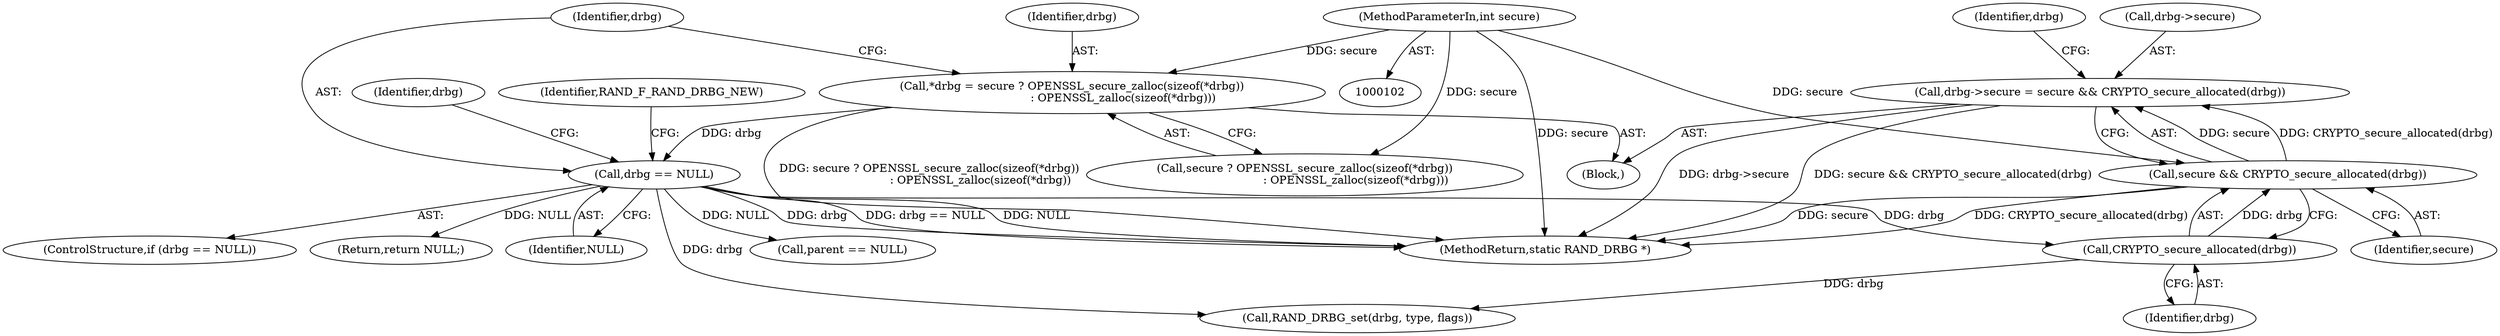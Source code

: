 digraph "0_openssl_1b0fe00e2704b5e20334a16d3c9099d1ba2ef1be_1@API" {
"1000131" [label="(Call,drbg->secure = secure && CRYPTO_secure_allocated(drbg))"];
"1000135" [label="(Call,secure && CRYPTO_secure_allocated(drbg))"];
"1000103" [label="(MethodParameterIn,int secure)"];
"1000137" [label="(Call,CRYPTO_secure_allocated(drbg))"];
"1000122" [label="(Call,drbg == NULL)"];
"1000109" [label="(Call,*drbg = secure ? OPENSSL_secure_zalloc(sizeof(*drbg))\n                             : OPENSSL_zalloc(sizeof(*drbg)))"];
"1000137" [label="(Call,CRYPTO_secure_allocated(drbg))"];
"1000136" [label="(Identifier,secure)"];
"1000123" [label="(Identifier,drbg)"];
"1000107" [label="(Block,)"];
"1000133" [label="(Identifier,drbg)"];
"1000245" [label="(MethodReturn,static RAND_DRBG *)"];
"1000132" [label="(Call,drbg->secure)"];
"1000127" [label="(Identifier,RAND_F_RAND_DRBG_NEW)"];
"1000111" [label="(Call,secure ? OPENSSL_secure_zalloc(sizeof(*drbg))\n                             : OPENSSL_zalloc(sizeof(*drbg)))"];
"1000124" [label="(Identifier,NULL)"];
"1000131" [label="(Call,drbg->secure = secure && CRYPTO_secure_allocated(drbg))"];
"1000103" [label="(MethodParameterIn,int secure)"];
"1000110" [label="(Identifier,drbg)"];
"1000208" [label="(Call,RAND_DRBG_set(drbg, type, flags))"];
"1000150" [label="(Call,parent == NULL)"];
"1000141" [label="(Identifier,drbg)"];
"1000135" [label="(Call,secure && CRYPTO_secure_allocated(drbg))"];
"1000121" [label="(ControlStructure,if (drbg == NULL))"];
"1000129" [label="(Return,return NULL;)"];
"1000122" [label="(Call,drbg == NULL)"];
"1000138" [label="(Identifier,drbg)"];
"1000109" [label="(Call,*drbg = secure ? OPENSSL_secure_zalloc(sizeof(*drbg))\n                             : OPENSSL_zalloc(sizeof(*drbg)))"];
"1000131" -> "1000107"  [label="AST: "];
"1000131" -> "1000135"  [label="CFG: "];
"1000132" -> "1000131"  [label="AST: "];
"1000135" -> "1000131"  [label="AST: "];
"1000141" -> "1000131"  [label="CFG: "];
"1000131" -> "1000245"  [label="DDG: drbg->secure"];
"1000131" -> "1000245"  [label="DDG: secure && CRYPTO_secure_allocated(drbg)"];
"1000135" -> "1000131"  [label="DDG: secure"];
"1000135" -> "1000131"  [label="DDG: CRYPTO_secure_allocated(drbg)"];
"1000135" -> "1000136"  [label="CFG: "];
"1000135" -> "1000137"  [label="CFG: "];
"1000136" -> "1000135"  [label="AST: "];
"1000137" -> "1000135"  [label="AST: "];
"1000135" -> "1000245"  [label="DDG: secure"];
"1000135" -> "1000245"  [label="DDG: CRYPTO_secure_allocated(drbg)"];
"1000103" -> "1000135"  [label="DDG: secure"];
"1000137" -> "1000135"  [label="DDG: drbg"];
"1000103" -> "1000102"  [label="AST: "];
"1000103" -> "1000245"  [label="DDG: secure"];
"1000103" -> "1000109"  [label="DDG: secure"];
"1000103" -> "1000111"  [label="DDG: secure"];
"1000137" -> "1000138"  [label="CFG: "];
"1000138" -> "1000137"  [label="AST: "];
"1000122" -> "1000137"  [label="DDG: drbg"];
"1000137" -> "1000208"  [label="DDG: drbg"];
"1000122" -> "1000121"  [label="AST: "];
"1000122" -> "1000124"  [label="CFG: "];
"1000123" -> "1000122"  [label="AST: "];
"1000124" -> "1000122"  [label="AST: "];
"1000127" -> "1000122"  [label="CFG: "];
"1000133" -> "1000122"  [label="CFG: "];
"1000122" -> "1000245"  [label="DDG: drbg"];
"1000122" -> "1000245"  [label="DDG: drbg == NULL"];
"1000122" -> "1000245"  [label="DDG: NULL"];
"1000109" -> "1000122"  [label="DDG: drbg"];
"1000122" -> "1000129"  [label="DDG: NULL"];
"1000122" -> "1000150"  [label="DDG: NULL"];
"1000122" -> "1000208"  [label="DDG: drbg"];
"1000109" -> "1000107"  [label="AST: "];
"1000109" -> "1000111"  [label="CFG: "];
"1000110" -> "1000109"  [label="AST: "];
"1000111" -> "1000109"  [label="AST: "];
"1000123" -> "1000109"  [label="CFG: "];
"1000109" -> "1000245"  [label="DDG: secure ? OPENSSL_secure_zalloc(sizeof(*drbg))\n                             : OPENSSL_zalloc(sizeof(*drbg))"];
}
